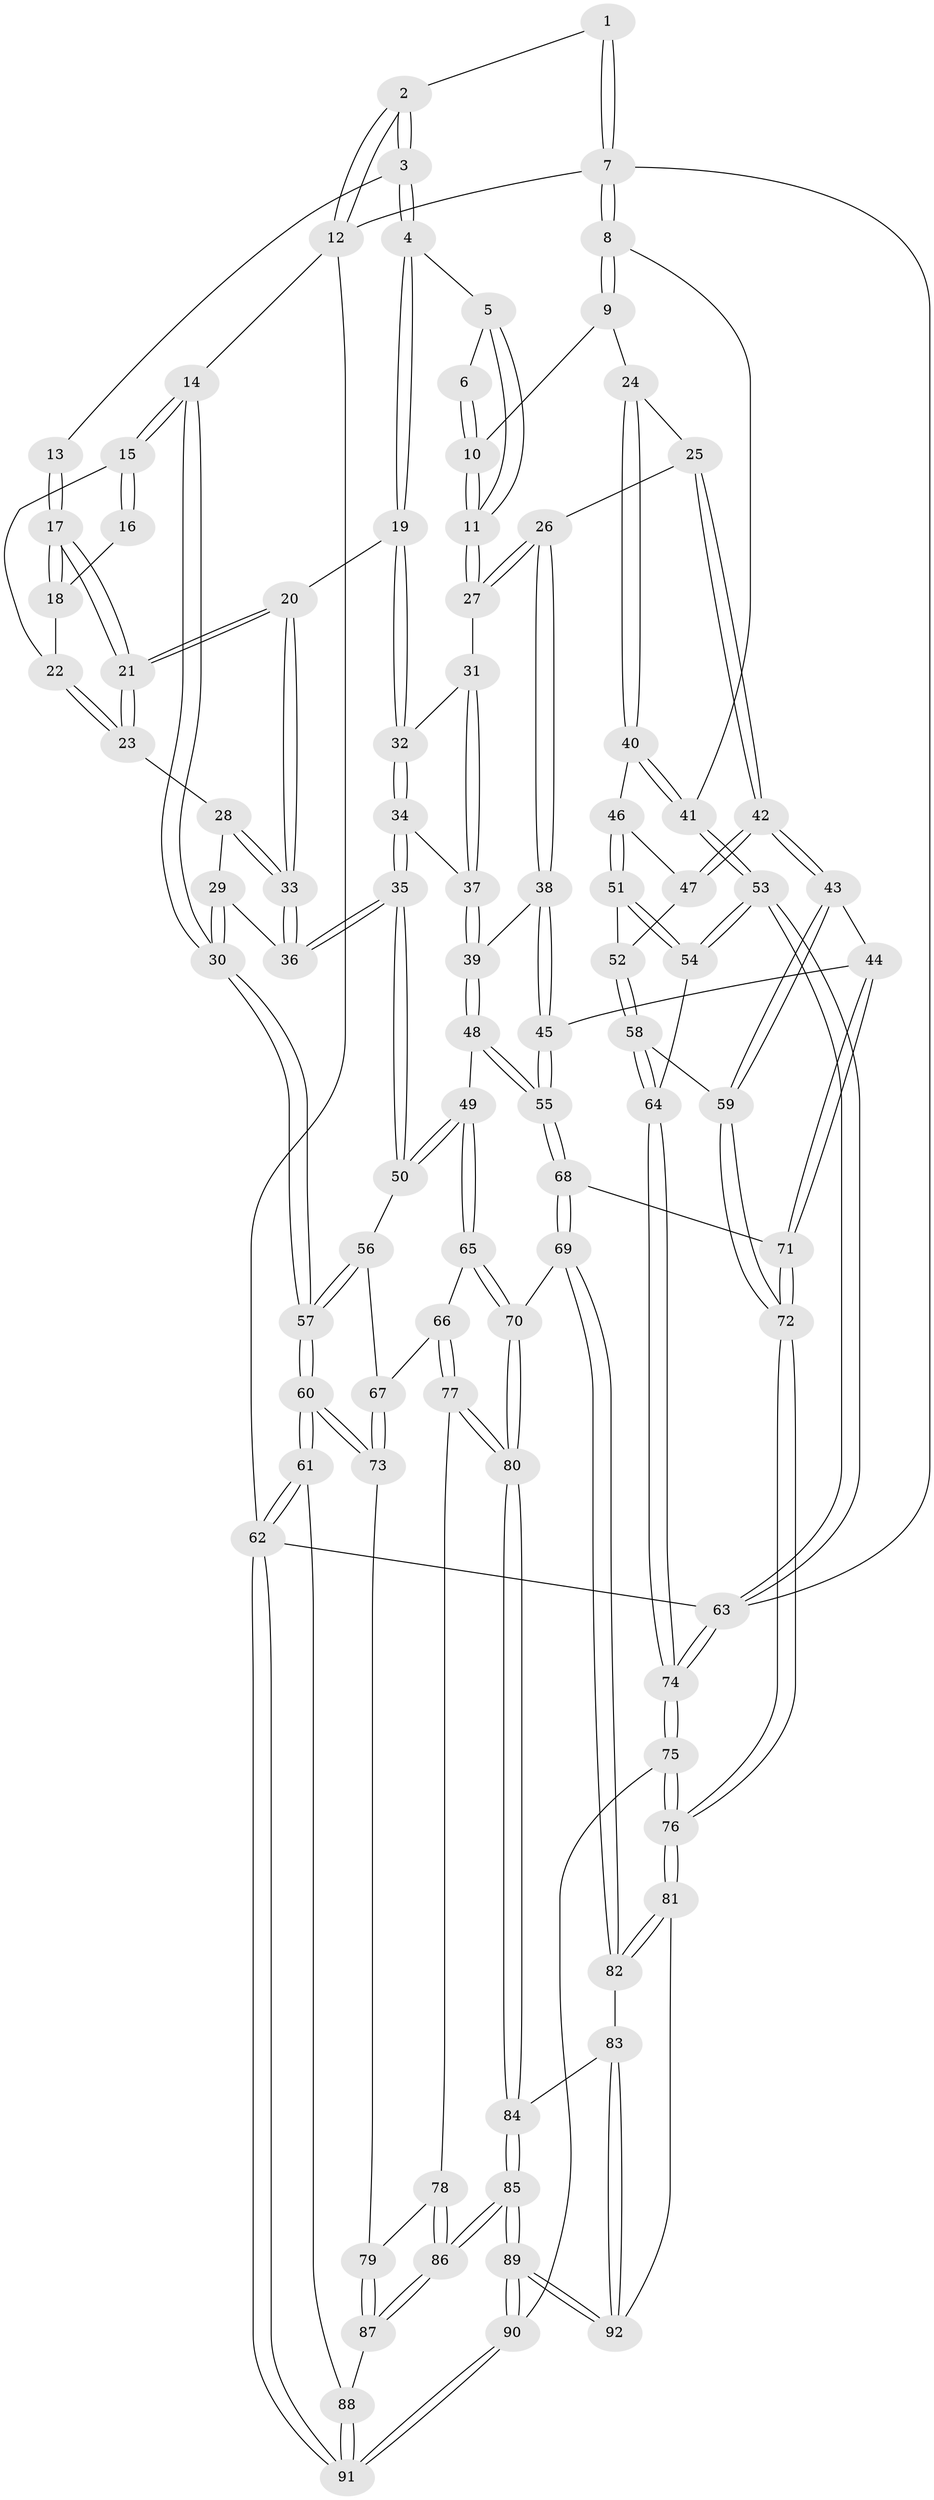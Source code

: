 // Generated by graph-tools (version 1.1) at 2025/17/03/09/25 04:17:19]
// undirected, 92 vertices, 227 edges
graph export_dot {
graph [start="1"]
  node [color=gray90,style=filled];
  1 [pos="+0.8588700577227592+0"];
  2 [pos="+0.4085529571777507+0"];
  3 [pos="+0.4054292427510518+0"];
  4 [pos="+0.4828531623217045+0.13273239813371113"];
  5 [pos="+0.6676910776365489+0.1029045088160979"];
  6 [pos="+0.7257862072040161+0.05977443607056603"];
  7 [pos="+1+0"];
  8 [pos="+1+0"];
  9 [pos="+0.790795915689033+0.20618637708953053"];
  10 [pos="+0.7601423580167742+0.20730097815063328"];
  11 [pos="+0.693173117347575+0.24996983084578556"];
  12 [pos="+0+0"];
  13 [pos="+0.2680917941347847+0.07481614341276137"];
  14 [pos="+0+0"];
  15 [pos="+0+0"];
  16 [pos="+0.1771692117690618+0.07754904805569532"];
  17 [pos="+0.22504197107459276+0.18986058675081188"];
  18 [pos="+0.08941917837926476+0.16727832421783123"];
  19 [pos="+0.5001031243652342+0.2670672956837507"];
  20 [pos="+0.27093165306108574+0.3271620030706474"];
  21 [pos="+0.2424972831441446+0.27186897335634524"];
  22 [pos="+0.058813298574619866+0.16931741811255355"];
  23 [pos="+0.07187812337352222+0.2483621139381761"];
  24 [pos="+0.9536854634617733+0.3893202040467984"];
  25 [pos="+0.651502620160172+0.41644227411139567"];
  26 [pos="+0.5964724630733661+0.35626350426066333"];
  27 [pos="+0.5918238643616154+0.3448183104074853"];
  28 [pos="+0.05630847151908271+0.3014030284034814"];
  29 [pos="+0+0.35204252211059783"];
  30 [pos="+0+0.3791886378539771"];
  31 [pos="+0.5306881706484622+0.2964138322125805"];
  32 [pos="+0.5266627783739993+0.2930148393968494"];
  33 [pos="+0.20832149654804713+0.4422652540452086"];
  34 [pos="+0.3148581799795739+0.5148072005261679"];
  35 [pos="+0.20490904682367148+0.48793138210311265"];
  36 [pos="+0.20472464302874735+0.46702125442727493"];
  37 [pos="+0.34327033213604796+0.5256698063948843"];
  38 [pos="+0.43182262913979935+0.5365331486830809"];
  39 [pos="+0.37675449113487+0.5408623333283109"];
  40 [pos="+1+0.4028749486111912"];
  41 [pos="+1+0.3719795340894172"];
  42 [pos="+0.6693127221577548+0.5518106515165109"];
  43 [pos="+0.6681427505888626+0.5558841478032911"];
  44 [pos="+0.5498670841898378+0.6366259811356579"];
  45 [pos="+0.4995815319269429+0.6201748076431254"];
  46 [pos="+0.9707828808988074+0.4631181951282275"];
  47 [pos="+0.7993579298788225+0.5684470645642239"];
  48 [pos="+0.37981130795649076+0.651589029366795"];
  49 [pos="+0.26340108988745486+0.654175836666985"];
  50 [pos="+0.17270572197262962+0.53736585195279"];
  51 [pos="+0.9071861583561095+0.6331154288255161"];
  52 [pos="+0.8397888437942582+0.6194724002149398"];
  53 [pos="+1+0.8094765917779634"];
  54 [pos="+0.9095181804231967+0.6421132741257431"];
  55 [pos="+0.4026979583525038+0.6897830522145573"];
  56 [pos="+0.1631551791547259+0.5437732630943135"];
  57 [pos="+0+0.6250996247605167"];
  58 [pos="+0.7748531428528052+0.7067934394008819"];
  59 [pos="+0.6960125416397168+0.6281038408118768"];
  60 [pos="+0+0.7049702826046553"];
  61 [pos="+0+0.8219479990611367"];
  62 [pos="+0+1"];
  63 [pos="+1+1"];
  64 [pos="+0.8246672093503453+0.8108237591692876"];
  65 [pos="+0.2867498379228624+0.7295260486729797"];
  66 [pos="+0.19649902840235417+0.7654031677931402"];
  67 [pos="+0.15024910324678936+0.7183709061076674"];
  68 [pos="+0.3980090878453071+0.75309150241474"];
  69 [pos="+0.369910047902624+0.7791560195318131"];
  70 [pos="+0.35263946798559315+0.7817156378259663"];
  71 [pos="+0.5426195088152392+0.7588303054681489"];
  72 [pos="+0.6061182255285907+0.8367889254567257"];
  73 [pos="+0.04407615629174205+0.7981648103715221"];
  74 [pos="+0.8668066309506239+1"];
  75 [pos="+0.8292163125954569+1"];
  76 [pos="+0.6932882452947995+1"];
  77 [pos="+0.19672647238039004+0.8106349295517097"];
  78 [pos="+0.1296197662479011+0.8514064406627281"];
  79 [pos="+0.08343889895617113+0.8417501344310602"];
  80 [pos="+0.27995163082243524+0.8672345298243779"];
  81 [pos="+0.4773224028813304+0.9375492532238008"];
  82 [pos="+0.46082902123115815+0.9278232873766431"];
  83 [pos="+0.3832026177986699+0.9337911010620631"];
  84 [pos="+0.2753981493886409+0.909511300248691"];
  85 [pos="+0.22198829946092036+0.989109738690153"];
  86 [pos="+0.21184867217732428+0.9780106351186945"];
  87 [pos="+0.06908146590580069+0.9145390403630185"];
  88 [pos="+0.061975031935712+0.9254216539483227"];
  89 [pos="+0.205953015293995+1"];
  90 [pos="+0.19431938907433316+1"];
  91 [pos="+0+1"];
  92 [pos="+0.34439911675594553+1"];
  1 -- 2;
  1 -- 7;
  1 -- 7;
  2 -- 3;
  2 -- 3;
  2 -- 12;
  2 -- 12;
  3 -- 4;
  3 -- 4;
  3 -- 13;
  4 -- 5;
  4 -- 19;
  4 -- 19;
  5 -- 6;
  5 -- 11;
  5 -- 11;
  6 -- 10;
  6 -- 10;
  7 -- 8;
  7 -- 8;
  7 -- 12;
  7 -- 63;
  8 -- 9;
  8 -- 9;
  8 -- 41;
  9 -- 10;
  9 -- 24;
  10 -- 11;
  10 -- 11;
  11 -- 27;
  11 -- 27;
  12 -- 14;
  12 -- 62;
  13 -- 17;
  13 -- 17;
  14 -- 15;
  14 -- 15;
  14 -- 30;
  14 -- 30;
  15 -- 16;
  15 -- 16;
  15 -- 22;
  16 -- 18;
  17 -- 18;
  17 -- 18;
  17 -- 21;
  17 -- 21;
  18 -- 22;
  19 -- 20;
  19 -- 32;
  19 -- 32;
  20 -- 21;
  20 -- 21;
  20 -- 33;
  20 -- 33;
  21 -- 23;
  21 -- 23;
  22 -- 23;
  22 -- 23;
  23 -- 28;
  24 -- 25;
  24 -- 40;
  24 -- 40;
  25 -- 26;
  25 -- 42;
  25 -- 42;
  26 -- 27;
  26 -- 27;
  26 -- 38;
  26 -- 38;
  27 -- 31;
  28 -- 29;
  28 -- 33;
  28 -- 33;
  29 -- 30;
  29 -- 30;
  29 -- 36;
  30 -- 57;
  30 -- 57;
  31 -- 32;
  31 -- 37;
  31 -- 37;
  32 -- 34;
  32 -- 34;
  33 -- 36;
  33 -- 36;
  34 -- 35;
  34 -- 35;
  34 -- 37;
  35 -- 36;
  35 -- 36;
  35 -- 50;
  35 -- 50;
  37 -- 39;
  37 -- 39;
  38 -- 39;
  38 -- 45;
  38 -- 45;
  39 -- 48;
  39 -- 48;
  40 -- 41;
  40 -- 41;
  40 -- 46;
  41 -- 53;
  41 -- 53;
  42 -- 43;
  42 -- 43;
  42 -- 47;
  42 -- 47;
  43 -- 44;
  43 -- 59;
  43 -- 59;
  44 -- 45;
  44 -- 71;
  44 -- 71;
  45 -- 55;
  45 -- 55;
  46 -- 47;
  46 -- 51;
  46 -- 51;
  47 -- 52;
  48 -- 49;
  48 -- 55;
  48 -- 55;
  49 -- 50;
  49 -- 50;
  49 -- 65;
  49 -- 65;
  50 -- 56;
  51 -- 52;
  51 -- 54;
  51 -- 54;
  52 -- 58;
  52 -- 58;
  53 -- 54;
  53 -- 54;
  53 -- 63;
  53 -- 63;
  54 -- 64;
  55 -- 68;
  55 -- 68;
  56 -- 57;
  56 -- 57;
  56 -- 67;
  57 -- 60;
  57 -- 60;
  58 -- 59;
  58 -- 64;
  58 -- 64;
  59 -- 72;
  59 -- 72;
  60 -- 61;
  60 -- 61;
  60 -- 73;
  60 -- 73;
  61 -- 62;
  61 -- 62;
  61 -- 88;
  62 -- 91;
  62 -- 91;
  62 -- 63;
  63 -- 74;
  63 -- 74;
  64 -- 74;
  64 -- 74;
  65 -- 66;
  65 -- 70;
  65 -- 70;
  66 -- 67;
  66 -- 77;
  66 -- 77;
  67 -- 73;
  67 -- 73;
  68 -- 69;
  68 -- 69;
  68 -- 71;
  69 -- 70;
  69 -- 82;
  69 -- 82;
  70 -- 80;
  70 -- 80;
  71 -- 72;
  71 -- 72;
  72 -- 76;
  72 -- 76;
  73 -- 79;
  74 -- 75;
  74 -- 75;
  75 -- 76;
  75 -- 76;
  75 -- 90;
  76 -- 81;
  76 -- 81;
  77 -- 78;
  77 -- 80;
  77 -- 80;
  78 -- 79;
  78 -- 86;
  78 -- 86;
  79 -- 87;
  79 -- 87;
  80 -- 84;
  80 -- 84;
  81 -- 82;
  81 -- 82;
  81 -- 92;
  82 -- 83;
  83 -- 84;
  83 -- 92;
  83 -- 92;
  84 -- 85;
  84 -- 85;
  85 -- 86;
  85 -- 86;
  85 -- 89;
  85 -- 89;
  86 -- 87;
  86 -- 87;
  87 -- 88;
  88 -- 91;
  88 -- 91;
  89 -- 90;
  89 -- 90;
  89 -- 92;
  89 -- 92;
  90 -- 91;
  90 -- 91;
}
